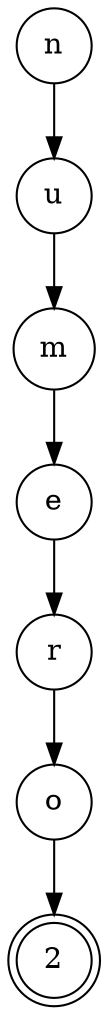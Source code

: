 digraph {   
    node [shape = doublecircle, color = black] 2 ;
    node [shape = circle];
    node [color= black];
    n -> u -> m -> e -> r -> o -> 2;	
}